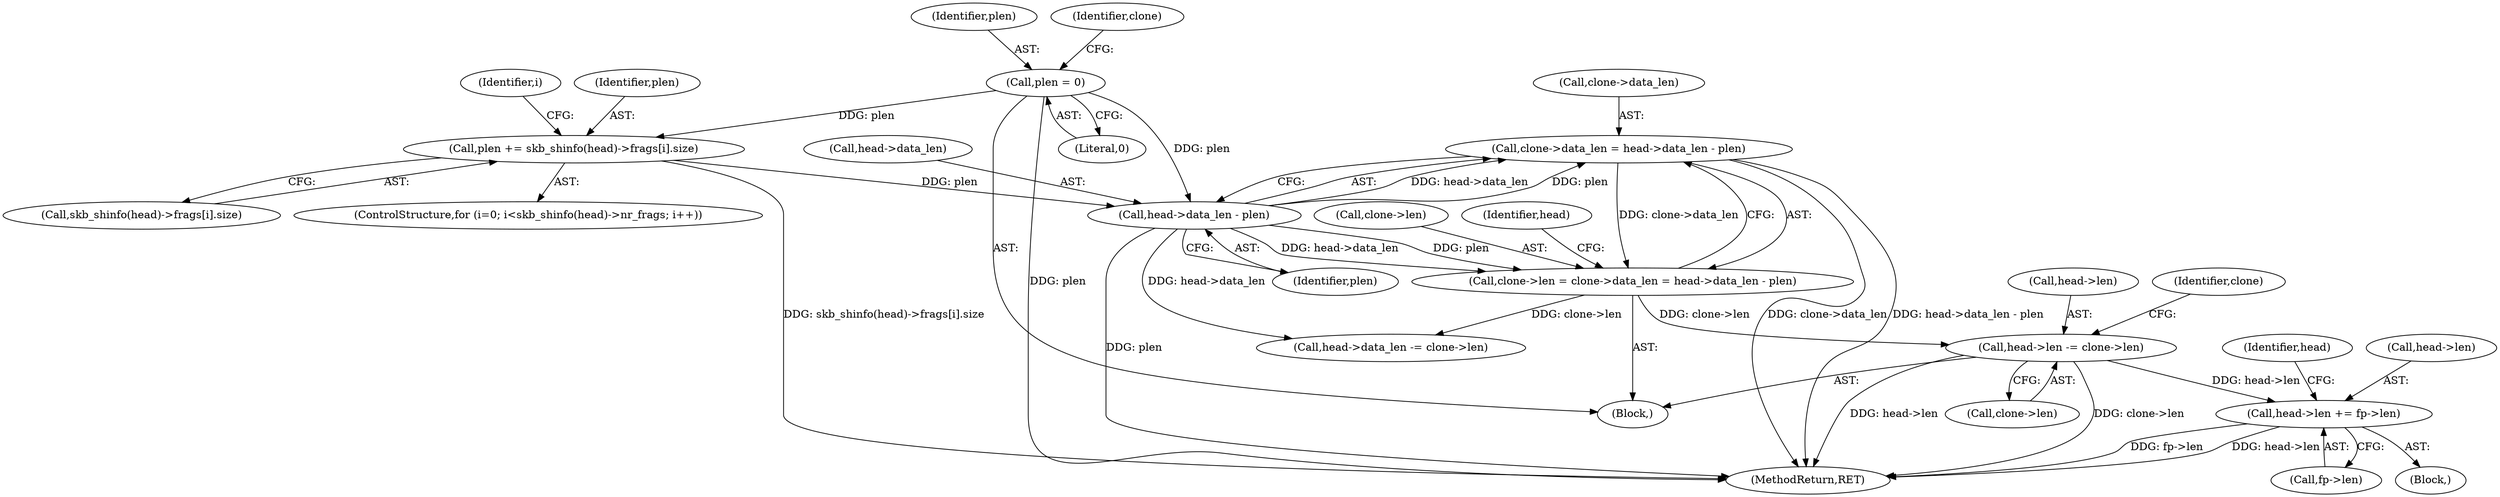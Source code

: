 digraph "0_linux_9e2dcf72023d1447f09c47d77c99b0c49659e5ce_0@pointer" {
"1000263" [label="(Call,head->len -= clone->len)"];
"1000243" [label="(Call,clone->len = clone->data_len = head->data_len - plen)"];
"1000247" [label="(Call,clone->data_len = head->data_len - plen)"];
"1000251" [label="(Call,head->data_len - plen)"];
"1000183" [label="(Call,plen = 0)"];
"1000233" [label="(Call,plen += skb_shinfo(head)->frags[i].size)"];
"1000385" [label="(Call,head->len += fp->len)"];
"1000185" [label="(Literal,0)"];
"1000179" [label="(Block,)"];
"1000233" [label="(Call,plen += skb_shinfo(head)->frags[i].size)"];
"1000183" [label="(Call,plen = 0)"];
"1000255" [label="(Identifier,plen)"];
"1000232" [label="(Identifier,i)"];
"1000234" [label="(Identifier,plen)"];
"1000221" [label="(ControlStructure,for (i=0; i<skb_shinfo(head)->nr_frags; i++))"];
"1000251" [label="(Call,head->data_len - plen)"];
"1000248" [label="(Call,clone->data_len)"];
"1000554" [label="(MethodReturn,RET)"];
"1000235" [label="(Call,skb_shinfo(head)->frags[i].size)"];
"1000395" [label="(Identifier,head)"];
"1000263" [label="(Call,head->len -= clone->len)"];
"1000386" [label="(Call,head->len)"];
"1000184" [label="(Identifier,plen)"];
"1000264" [label="(Call,head->len)"];
"1000256" [label="(Call,head->data_len -= clone->len)"];
"1000244" [label="(Call,clone->len)"];
"1000267" [label="(Call,clone->len)"];
"1000377" [label="(Block,)"];
"1000252" [label="(Call,head->data_len)"];
"1000243" [label="(Call,clone->len = clone->data_len = head->data_len - plen)"];
"1000272" [label="(Identifier,clone)"];
"1000385" [label="(Call,head->len += fp->len)"];
"1000189" [label="(Identifier,clone)"];
"1000389" [label="(Call,fp->len)"];
"1000247" [label="(Call,clone->data_len = head->data_len - plen)"];
"1000258" [label="(Identifier,head)"];
"1000263" -> "1000179"  [label="AST: "];
"1000263" -> "1000267"  [label="CFG: "];
"1000264" -> "1000263"  [label="AST: "];
"1000267" -> "1000263"  [label="AST: "];
"1000272" -> "1000263"  [label="CFG: "];
"1000263" -> "1000554"  [label="DDG: clone->len"];
"1000263" -> "1000554"  [label="DDG: head->len"];
"1000243" -> "1000263"  [label="DDG: clone->len"];
"1000263" -> "1000385"  [label="DDG: head->len"];
"1000243" -> "1000179"  [label="AST: "];
"1000243" -> "1000247"  [label="CFG: "];
"1000244" -> "1000243"  [label="AST: "];
"1000247" -> "1000243"  [label="AST: "];
"1000258" -> "1000243"  [label="CFG: "];
"1000247" -> "1000243"  [label="DDG: clone->data_len"];
"1000251" -> "1000243"  [label="DDG: head->data_len"];
"1000251" -> "1000243"  [label="DDG: plen"];
"1000243" -> "1000256"  [label="DDG: clone->len"];
"1000247" -> "1000251"  [label="CFG: "];
"1000248" -> "1000247"  [label="AST: "];
"1000251" -> "1000247"  [label="AST: "];
"1000247" -> "1000554"  [label="DDG: clone->data_len"];
"1000247" -> "1000554"  [label="DDG: head->data_len - plen"];
"1000251" -> "1000247"  [label="DDG: head->data_len"];
"1000251" -> "1000247"  [label="DDG: plen"];
"1000251" -> "1000255"  [label="CFG: "];
"1000252" -> "1000251"  [label="AST: "];
"1000255" -> "1000251"  [label="AST: "];
"1000251" -> "1000554"  [label="DDG: plen"];
"1000183" -> "1000251"  [label="DDG: plen"];
"1000233" -> "1000251"  [label="DDG: plen"];
"1000251" -> "1000256"  [label="DDG: head->data_len"];
"1000183" -> "1000179"  [label="AST: "];
"1000183" -> "1000185"  [label="CFG: "];
"1000184" -> "1000183"  [label="AST: "];
"1000185" -> "1000183"  [label="AST: "];
"1000189" -> "1000183"  [label="CFG: "];
"1000183" -> "1000554"  [label="DDG: plen"];
"1000183" -> "1000233"  [label="DDG: plen"];
"1000233" -> "1000221"  [label="AST: "];
"1000233" -> "1000235"  [label="CFG: "];
"1000234" -> "1000233"  [label="AST: "];
"1000235" -> "1000233"  [label="AST: "];
"1000232" -> "1000233"  [label="CFG: "];
"1000233" -> "1000554"  [label="DDG: skb_shinfo(head)->frags[i].size"];
"1000385" -> "1000377"  [label="AST: "];
"1000385" -> "1000389"  [label="CFG: "];
"1000386" -> "1000385"  [label="AST: "];
"1000389" -> "1000385"  [label="AST: "];
"1000395" -> "1000385"  [label="CFG: "];
"1000385" -> "1000554"  [label="DDG: fp->len"];
"1000385" -> "1000554"  [label="DDG: head->len"];
}
